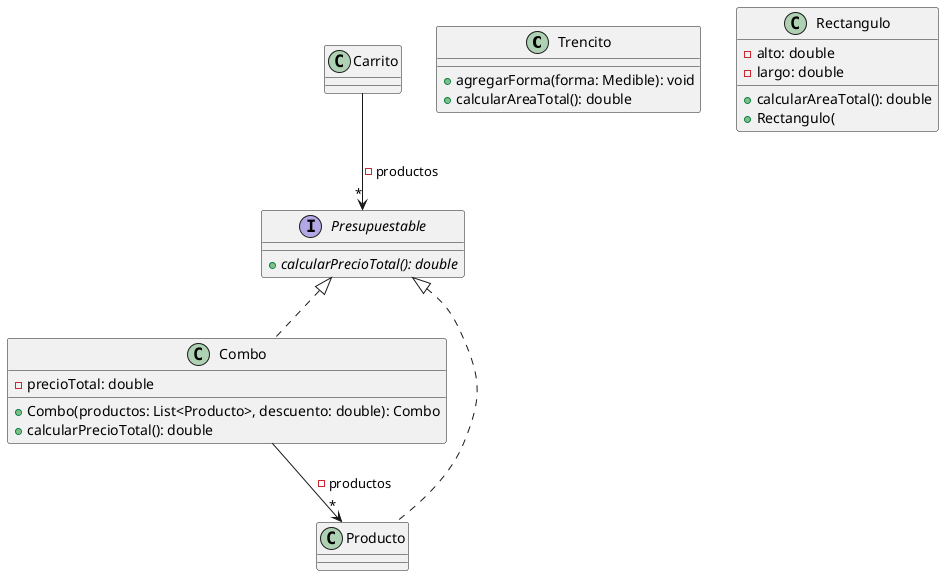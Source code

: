@startuml

class Trencito {
    + agregarForma(forma: Medible): void
    + calcularAreaTotal(): double
}

class Rectangulo {
    - alto: double
    - largo: double
    + calcularAreaTotal(): double
    + Rectangulo(
}

class Combo {
    - precioTotal: double
    + Combo(productos: List<Producto>, descuento: double): Combo
    + calcularPrecioTotal(): double
}

interface Presupuestable {
    + {abstract} calcularPrecioTotal(): double
}

Carrito --> "*" Presupuestable : - productos
Combo --> "*" Producto : - productos
Combo .up.|> Presupuestable
Producto .up.|> Presupuestable



@enduml